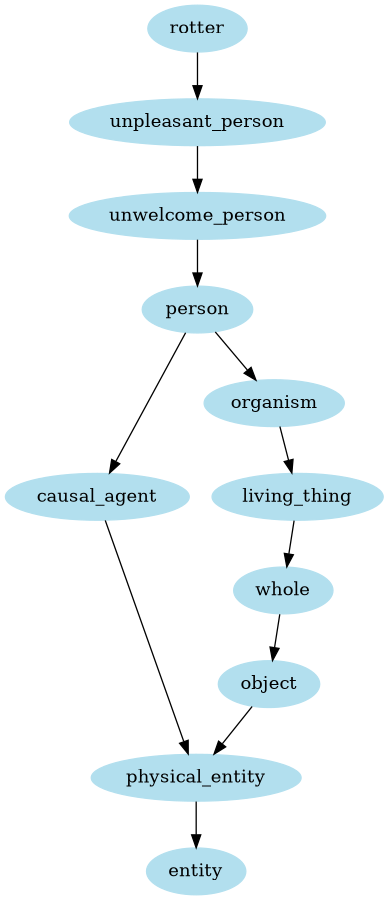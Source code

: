 digraph unix {
	node [color=lightblue2 style=filled]
	size="6,6"
	rotter -> unpleasant_person
	unpleasant_person -> unwelcome_person
	unwelcome_person -> person
	person -> causal_agent
	causal_agent -> physical_entity
	physical_entity -> entity
	person -> organism
	organism -> living_thing
	living_thing -> whole
	whole -> object
	object -> physical_entity
}
